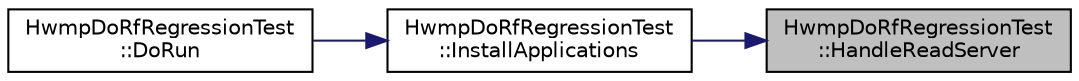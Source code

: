 digraph "HwmpDoRfRegressionTest::HandleReadServer"
{
 // LATEX_PDF_SIZE
  edge [fontname="Helvetica",fontsize="10",labelfontname="Helvetica",labelfontsize="10"];
  node [fontname="Helvetica",fontsize="10",shape=record];
  rankdir="RL";
  Node1 [label="HwmpDoRfRegressionTest\l::HandleReadServer",height=0.2,width=0.4,color="black", fillcolor="grey75", style="filled", fontcolor="black",tooltip="Handle a packet reception."];
  Node1 -> Node2 [dir="back",color="midnightblue",fontsize="10",style="solid",fontname="Helvetica"];
  Node2 [label="HwmpDoRfRegressionTest\l::InstallApplications",height=0.2,width=0.4,color="black", fillcolor="white", style="filled",URL="$class_hwmp_do_rf_regression_test.html#abf793b52b9897879d95442b67ba1b7ec",tooltip="Install application function."];
  Node2 -> Node3 [dir="back",color="midnightblue",fontsize="10",style="solid",fontname="Helvetica"];
  Node3 [label="HwmpDoRfRegressionTest\l::DoRun",height=0.2,width=0.4,color="black", fillcolor="white", style="filled",URL="$class_hwmp_do_rf_regression_test.html#a31af438e94ab7ed25d9837a3f47f77b0",tooltip="Implementation to actually run this TestCase."];
}

